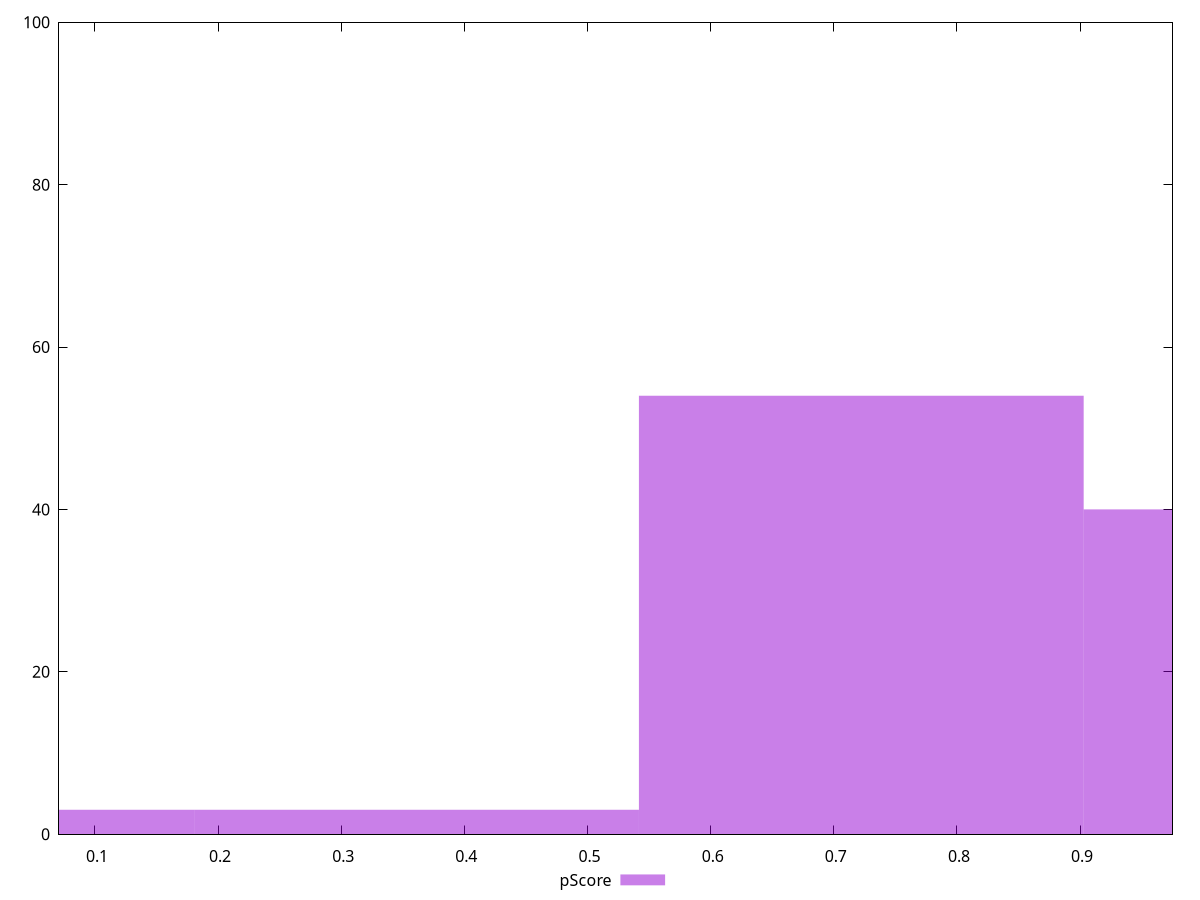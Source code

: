 reset

$pScore <<EOF
0.7223442216009472 54
1.083516332401421 40
0 3
0.3611721108004736 3
EOF

set key outside below
set boxwidth 0.3611721108004736
set xrange [0.0708231295740196:0.9750668064608154]
set yrange [0:100]
set trange [0:100]
set style fill transparent solid 0.5 noborder
set terminal svg size 640, 490 enhanced background rgb 'white'
set output "reprap/first-cpu-idle/samples/pages/pScore/histogram.svg"

plot $pScore title "pScore" with boxes

reset
